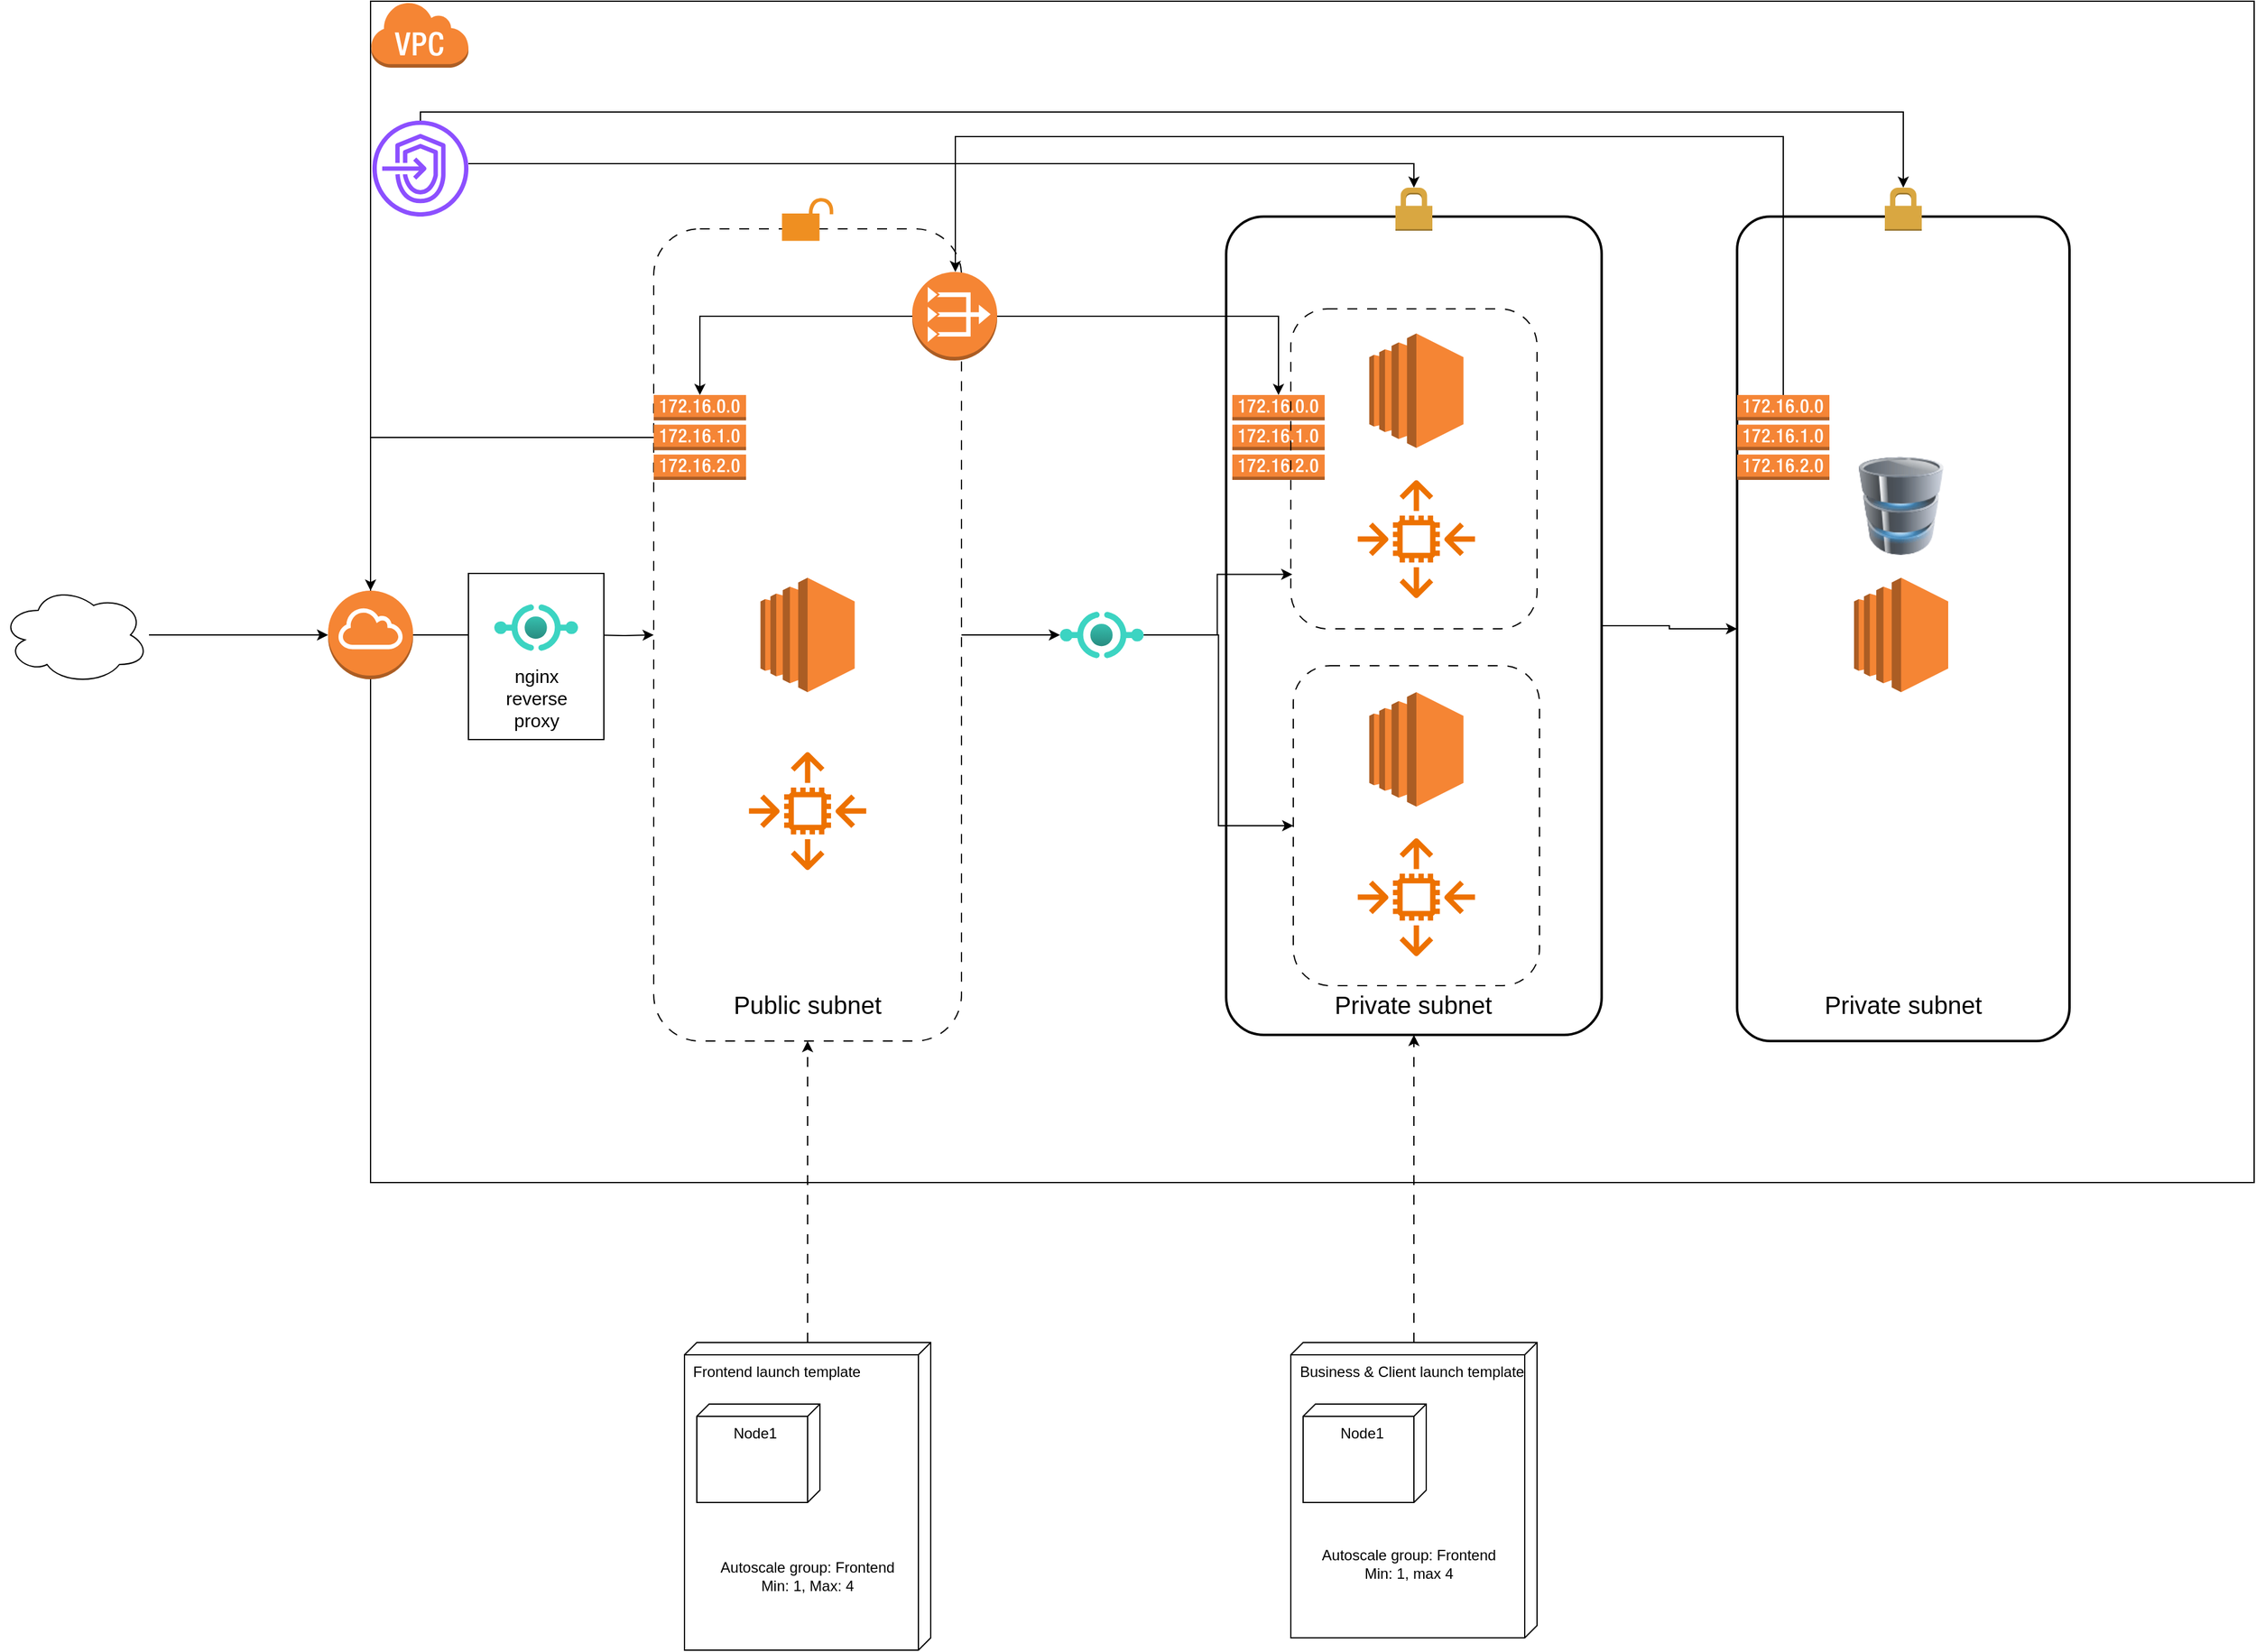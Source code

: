<mxfile version="24.7.16">
  <diagram name="Page-1" id="8WzZ1ltBB6KLTCqdqxxq">
    <mxGraphModel dx="1833" dy="1535" grid="1" gridSize="10" guides="1" tooltips="1" connect="1" arrows="1" fold="1" page="1" pageScale="1" pageWidth="850" pageHeight="1100" math="0" shadow="0">
      <root>
        <mxCell id="0" />
        <mxCell id="1" parent="0" />
        <mxCell id="J7WZmaP1XGHd8BYNLcnK-23" style="edgeStyle=orthogonalEdgeStyle;rounded=0;orthogonalLoop=1;jettySize=auto;html=1;" edge="1" parent="1" source="J7WZmaP1XGHd8BYNLcnK-1" target="J7WZmaP1XGHd8BYNLcnK-7">
          <mxGeometry relative="1" as="geometry" />
        </mxCell>
        <mxCell id="J7WZmaP1XGHd8BYNLcnK-1" value="" style="ellipse;shape=cloud;whiteSpace=wrap;html=1;" vertex="1" parent="1">
          <mxGeometry x="10" y="565" width="120" height="80" as="geometry" />
        </mxCell>
        <mxCell id="J7WZmaP1XGHd8BYNLcnK-4" value="" style="rounded=0;whiteSpace=wrap;html=1;" vertex="1" parent="1">
          <mxGeometry x="310" y="90" width="1530" height="960" as="geometry" />
        </mxCell>
        <mxCell id="J7WZmaP1XGHd8BYNLcnK-5" value="" style="outlineConnect=0;dashed=0;verticalLabelPosition=bottom;verticalAlign=top;align=center;html=1;shape=mxgraph.aws3.virtual_private_cloud;fillColor=#F58534;gradientColor=none;" vertex="1" parent="1">
          <mxGeometry x="310" y="90" width="79.5" height="54" as="geometry" />
        </mxCell>
        <mxCell id="J7WZmaP1XGHd8BYNLcnK-27" value="" style="edgeStyle=orthogonalEdgeStyle;rounded=0;orthogonalLoop=1;jettySize=auto;html=1;" edge="1" parent="1" source="J7WZmaP1XGHd8BYNLcnK-6" target="J7WZmaP1XGHd8BYNLcnK-69">
          <mxGeometry relative="1" as="geometry">
            <mxPoint x="860" y="605" as="targetPoint" />
          </mxGeometry>
        </mxCell>
        <mxCell id="J7WZmaP1XGHd8BYNLcnK-6" value="" style="rounded=1;whiteSpace=wrap;html=1;fillStyle=dots;dashed=1;dashPattern=8 8;" vertex="1" parent="1">
          <mxGeometry x="540" y="275" width="250" height="660" as="geometry" />
        </mxCell>
        <mxCell id="J7WZmaP1XGHd8BYNLcnK-24" style="edgeStyle=orthogonalEdgeStyle;rounded=0;orthogonalLoop=1;jettySize=auto;html=1;" edge="1" parent="1" source="J7WZmaP1XGHd8BYNLcnK-7">
          <mxGeometry relative="1" as="geometry">
            <mxPoint x="420" y="605.0" as="targetPoint" />
          </mxGeometry>
        </mxCell>
        <mxCell id="J7WZmaP1XGHd8BYNLcnK-7" value="" style="outlineConnect=0;dashed=0;verticalLabelPosition=bottom;verticalAlign=top;align=center;html=1;shape=mxgraph.aws3.internet_gateway;fillColor=#F58534;gradientColor=none;" vertex="1" parent="1">
          <mxGeometry x="275.5" y="569" width="69" height="72" as="geometry" />
        </mxCell>
        <mxCell id="J7WZmaP1XGHd8BYNLcnK-8" value="" style="sketch=0;outlineConnect=0;fontColor=#232F3E;gradientColor=none;fillColor=#ED7100;strokeColor=none;dashed=0;verticalLabelPosition=bottom;verticalAlign=top;align=center;html=1;fontSize=12;fontStyle=0;aspect=fixed;pointerEvents=1;shape=mxgraph.aws4.auto_scaling2;" vertex="1" parent="1">
          <mxGeometry x="617" y="700" width="96" height="96" as="geometry" />
        </mxCell>
        <mxCell id="J7WZmaP1XGHd8BYNLcnK-9" value="" style="outlineConnect=0;dashed=0;verticalLabelPosition=bottom;verticalAlign=top;align=center;html=1;shape=mxgraph.aws3.ec2;fillColor=#F58534;gradientColor=none;" vertex="1" parent="1">
          <mxGeometry x="626.75" y="558.5" width="76.5" height="93" as="geometry" />
        </mxCell>
        <mxCell id="J7WZmaP1XGHd8BYNLcnK-16" value="" style="sketch=0;outlineConnect=0;fontColor=#232F3E;gradientColor=none;fillColor=#8C4FFF;strokeColor=none;dashed=0;verticalLabelPosition=bottom;verticalAlign=top;align=center;html=1;fontSize=12;fontStyle=0;aspect=fixed;pointerEvents=1;shape=mxgraph.aws4.endpoints;" vertex="1" parent="1">
          <mxGeometry x="311.5" y="187" width="78" height="78" as="geometry" />
        </mxCell>
        <mxCell id="J7WZmaP1XGHd8BYNLcnK-37" style="edgeStyle=orthogonalEdgeStyle;rounded=0;orthogonalLoop=1;jettySize=auto;html=1;" edge="1" parent="1" source="J7WZmaP1XGHd8BYNLcnK-17" target="J7WZmaP1XGHd8BYNLcnK-19">
          <mxGeometry relative="1" as="geometry" />
        </mxCell>
        <mxCell id="J7WZmaP1XGHd8BYNLcnK-17" value="" style="rounded=1;arcSize=10;dashed=0;fillColor=none;gradientColor=none;strokeWidth=2;" vertex="1" parent="1">
          <mxGeometry x="1005" y="265" width="305" height="665" as="geometry" />
        </mxCell>
        <mxCell id="J7WZmaP1XGHd8BYNLcnK-18" value="" style="dashed=0;html=1;shape=mxgraph.aws3.permissions;fillColor=#D9A741;gradientColor=none;dashed=0;" vertex="1" parent="1">
          <mxGeometry x="1142.5" y="241.5" width="30" height="35" as="geometry" />
        </mxCell>
        <mxCell id="J7WZmaP1XGHd8BYNLcnK-19" value="" style="rounded=1;arcSize=10;dashed=0;fillColor=none;gradientColor=none;strokeWidth=2;" vertex="1" parent="1">
          <mxGeometry x="1420" y="265" width="270" height="670" as="geometry" />
        </mxCell>
        <mxCell id="J7WZmaP1XGHd8BYNLcnK-20" value="" style="dashed=0;html=1;shape=mxgraph.aws3.permissions;fillColor=#D9A741;gradientColor=none;dashed=0;" vertex="1" parent="1">
          <mxGeometry x="1540" y="241.5" width="30" height="35" as="geometry" />
        </mxCell>
        <mxCell id="J7WZmaP1XGHd8BYNLcnK-25" style="edgeStyle=orthogonalEdgeStyle;rounded=0;orthogonalLoop=1;jettySize=auto;html=1;" edge="1" parent="1" target="J7WZmaP1XGHd8BYNLcnK-6">
          <mxGeometry relative="1" as="geometry">
            <mxPoint x="489" y="605.0" as="sourcePoint" />
          </mxGeometry>
        </mxCell>
        <mxCell id="J7WZmaP1XGHd8BYNLcnK-29" value="" style="shadow=0;dashed=0;html=1;strokeColor=none;fillColor=#EF8F21;labelPosition=center;verticalLabelPosition=bottom;verticalAlign=top;align=center;outlineConnect=0;shape=mxgraph.veeam.unlocked;" vertex="1" parent="1">
          <mxGeometry x="644.2" y="250" width="41.6" height="34.8" as="geometry" />
        </mxCell>
        <mxCell id="J7WZmaP1XGHd8BYNLcnK-30" value="" style="outlineConnect=0;dashed=0;verticalLabelPosition=bottom;verticalAlign=top;align=center;html=1;shape=mxgraph.aws3.route_table;fillColor=#F58536;gradientColor=none;" vertex="1" parent="1">
          <mxGeometry x="1010" y="410" width="75" height="69" as="geometry" />
        </mxCell>
        <mxCell id="J7WZmaP1XGHd8BYNLcnK-36" style="edgeStyle=orthogonalEdgeStyle;rounded=0;orthogonalLoop=1;jettySize=auto;html=1;" edge="1" parent="1" source="J7WZmaP1XGHd8BYNLcnK-32" target="J7WZmaP1XGHd8BYNLcnK-7">
          <mxGeometry relative="1" as="geometry">
            <mxPoint x="454.5" y="569" as="targetPoint" />
          </mxGeometry>
        </mxCell>
        <mxCell id="J7WZmaP1XGHd8BYNLcnK-32" value="" style="outlineConnect=0;dashed=0;verticalLabelPosition=bottom;verticalAlign=top;align=center;html=1;shape=mxgraph.aws3.route_table;fillColor=#F58536;gradientColor=none;" vertex="1" parent="1">
          <mxGeometry x="540" y="410" width="75" height="69" as="geometry" />
        </mxCell>
        <mxCell id="J7WZmaP1XGHd8BYNLcnK-34" value="" style="edgeStyle=orthogonalEdgeStyle;rounded=0;orthogonalLoop=1;jettySize=auto;html=1;" edge="1" parent="1" source="J7WZmaP1XGHd8BYNLcnK-33" target="J7WZmaP1XGHd8BYNLcnK-32">
          <mxGeometry relative="1" as="geometry" />
        </mxCell>
        <mxCell id="J7WZmaP1XGHd8BYNLcnK-35" style="edgeStyle=orthogonalEdgeStyle;rounded=0;orthogonalLoop=1;jettySize=auto;html=1;" edge="1" parent="1" source="J7WZmaP1XGHd8BYNLcnK-33" target="J7WZmaP1XGHd8BYNLcnK-30">
          <mxGeometry relative="1" as="geometry" />
        </mxCell>
        <mxCell id="J7WZmaP1XGHd8BYNLcnK-33" value="" style="outlineConnect=0;dashed=0;verticalLabelPosition=bottom;verticalAlign=top;align=center;html=1;shape=mxgraph.aws3.vpc_nat_gateway;fillColor=#F58534;gradientColor=none;" vertex="1" parent="1">
          <mxGeometry x="750" y="310" width="69" height="72" as="geometry" />
        </mxCell>
        <mxCell id="J7WZmaP1XGHd8BYNLcnK-38" value="" style="image;html=1;image=img/lib/clip_art/computers/Database_128x128.png" vertex="1" parent="1">
          <mxGeometry x="1513.25" y="460" width="80" height="80" as="geometry" />
        </mxCell>
        <mxCell id="J7WZmaP1XGHd8BYNLcnK-39" value="" style="outlineConnect=0;dashed=0;verticalLabelPosition=bottom;verticalAlign=top;align=center;html=1;shape=mxgraph.aws3.ec2;fillColor=#F58534;gradientColor=none;" vertex="1" parent="1">
          <mxGeometry x="1515" y="558.5" width="76.5" height="93" as="geometry" />
        </mxCell>
        <mxCell id="J7WZmaP1XGHd8BYNLcnK-53" style="edgeStyle=orthogonalEdgeStyle;rounded=0;orthogonalLoop=1;jettySize=auto;html=1;entryX=0.5;entryY=1;entryDx=0;entryDy=0;dashed=1;dashPattern=8 8;" edge="1" parent="1" source="J7WZmaP1XGHd8BYNLcnK-40" target="J7WZmaP1XGHd8BYNLcnK-17">
          <mxGeometry relative="1" as="geometry" />
        </mxCell>
        <mxCell id="J7WZmaP1XGHd8BYNLcnK-40" value="Business &amp;amp; Client launch template" style="verticalAlign=top;align=left;shape=cube;size=10;direction=south;fontStyle=0;html=1;boundedLbl=1;spacingLeft=5;whiteSpace=wrap;" vertex="1" parent="1">
          <mxGeometry x="1057.5" y="1180" width="200" height="240" as="geometry" />
        </mxCell>
        <mxCell id="J7WZmaP1XGHd8BYNLcnK-41" value="Node1" style="verticalAlign=top;align=center;shape=cube;size=10;direction=south;html=1;boundedLbl=1;spacingLeft=5;whiteSpace=wrap;" vertex="1" parent="J7WZmaP1XGHd8BYNLcnK-40">
          <mxGeometry width="100" height="80" relative="1" as="geometry">
            <mxPoint x="10" y="50" as="offset" />
          </mxGeometry>
        </mxCell>
        <mxCell id="J7WZmaP1XGHd8BYNLcnK-45" value="Autoscale group: Frontend&lt;div&gt;Min: 1, max 4&lt;/div&gt;" style="text;html=1;align=center;verticalAlign=middle;whiteSpace=wrap;rounded=0;" vertex="1" parent="J7WZmaP1XGHd8BYNLcnK-40">
          <mxGeometry x="12.75" y="130" width="167.25" height="100" as="geometry" />
        </mxCell>
        <mxCell id="J7WZmaP1XGHd8BYNLcnK-54" style="edgeStyle=orthogonalEdgeStyle;rounded=0;orthogonalLoop=1;jettySize=auto;html=1;dashed=1;dashPattern=8 8;" edge="1" parent="1" source="J7WZmaP1XGHd8BYNLcnK-43" target="J7WZmaP1XGHd8BYNLcnK-6">
          <mxGeometry relative="1" as="geometry" />
        </mxCell>
        <mxCell id="J7WZmaP1XGHd8BYNLcnK-43" value="Frontend launch template" style="verticalAlign=top;align=left;shape=cube;size=10;direction=south;fontStyle=0;html=1;boundedLbl=1;spacingLeft=5;whiteSpace=wrap;" vertex="1" parent="1">
          <mxGeometry x="565" y="1180" width="200" height="250" as="geometry" />
        </mxCell>
        <mxCell id="J7WZmaP1XGHd8BYNLcnK-44" value="Node1" style="verticalAlign=top;align=center;shape=cube;size=10;direction=south;html=1;boundedLbl=1;spacingLeft=5;whiteSpace=wrap;" vertex="1" parent="J7WZmaP1XGHd8BYNLcnK-43">
          <mxGeometry width="100" height="80" relative="1" as="geometry">
            <mxPoint x="10" y="50" as="offset" />
          </mxGeometry>
        </mxCell>
        <mxCell id="J7WZmaP1XGHd8BYNLcnK-46" value="Autoscale group: Frontend&lt;div&gt;Min: 1, Max: 4&lt;/div&gt;" style="text;html=1;align=center;verticalAlign=middle;whiteSpace=wrap;rounded=0;" vertex="1" parent="J7WZmaP1XGHd8BYNLcnK-43">
          <mxGeometry x="10" y="150" width="180" height="80" as="geometry" />
        </mxCell>
        <mxCell id="J7WZmaP1XGHd8BYNLcnK-48" value="" style="rounded=1;whiteSpace=wrap;html=1;fillColor=none;dashed=1;dashPattern=8 8;" vertex="1" parent="1">
          <mxGeometry x="1057.5" y="340" width="200" height="260" as="geometry" />
        </mxCell>
        <mxCell id="J7WZmaP1XGHd8BYNLcnK-47" value="" style="rounded=1;whiteSpace=wrap;html=1;fillColor=none;dashed=1;dashPattern=8 8;" vertex="1" parent="1">
          <mxGeometry x="1059.5" y="630" width="200" height="260" as="geometry" />
        </mxCell>
        <mxCell id="J7WZmaP1XGHd8BYNLcnK-49" value="" style="outlineConnect=0;dashed=0;verticalLabelPosition=bottom;verticalAlign=top;align=center;html=1;shape=mxgraph.aws3.ec2;fillColor=#F58534;gradientColor=none;" vertex="1" parent="1">
          <mxGeometry x="1121.25" y="360" width="76.5" height="93" as="geometry" />
        </mxCell>
        <mxCell id="J7WZmaP1XGHd8BYNLcnK-50" value="" style="sketch=0;outlineConnect=0;fontColor=#232F3E;gradientColor=none;fillColor=#ED7100;strokeColor=none;dashed=0;verticalLabelPosition=bottom;verticalAlign=top;align=center;html=1;fontSize=12;fontStyle=0;aspect=fixed;pointerEvents=1;shape=mxgraph.aws4.auto_scaling2;" vertex="1" parent="1">
          <mxGeometry x="1111.5" y="479" width="96" height="96" as="geometry" />
        </mxCell>
        <mxCell id="J7WZmaP1XGHd8BYNLcnK-51" value="" style="sketch=0;outlineConnect=0;fontColor=#232F3E;gradientColor=none;fillColor=#ED7100;strokeColor=none;dashed=0;verticalLabelPosition=bottom;verticalAlign=top;align=center;html=1;fontSize=12;fontStyle=0;aspect=fixed;pointerEvents=1;shape=mxgraph.aws4.auto_scaling2;" vertex="1" parent="1">
          <mxGeometry x="1111.5" y="770" width="96" height="96" as="geometry" />
        </mxCell>
        <mxCell id="J7WZmaP1XGHd8BYNLcnK-52" value="" style="outlineConnect=0;dashed=0;verticalLabelPosition=bottom;verticalAlign=top;align=center;html=1;shape=mxgraph.aws3.ec2;fillColor=#F58534;gradientColor=none;" vertex="1" parent="1">
          <mxGeometry x="1121.25" y="651.5" width="76.5" height="93" as="geometry" />
        </mxCell>
        <mxCell id="J7WZmaP1XGHd8BYNLcnK-56" style="edgeStyle=orthogonalEdgeStyle;rounded=0;orthogonalLoop=1;jettySize=auto;html=1;entryX=0.5;entryY=0;entryDx=0;entryDy=0;entryPerimeter=0;" edge="1" parent="1" source="J7WZmaP1XGHd8BYNLcnK-16" target="J7WZmaP1XGHd8BYNLcnK-18">
          <mxGeometry relative="1" as="geometry">
            <Array as="points">
              <mxPoint x="1158" y="222" />
            </Array>
          </mxGeometry>
        </mxCell>
        <mxCell id="J7WZmaP1XGHd8BYNLcnK-57" style="edgeStyle=orthogonalEdgeStyle;rounded=0;orthogonalLoop=1;jettySize=auto;html=1;entryX=0.5;entryY=0;entryDx=0;entryDy=0;entryPerimeter=0;" edge="1" parent="1" source="J7WZmaP1XGHd8BYNLcnK-16" target="J7WZmaP1XGHd8BYNLcnK-20">
          <mxGeometry relative="1" as="geometry">
            <Array as="points">
              <mxPoint x="351" y="180" />
              <mxPoint x="1555" y="180" />
            </Array>
          </mxGeometry>
        </mxCell>
        <mxCell id="J7WZmaP1XGHd8BYNLcnK-58" value="Public subnet" style="text;html=1;align=center;verticalAlign=middle;whiteSpace=wrap;rounded=0;fontSize=20;" vertex="1" parent="1">
          <mxGeometry x="566.25" y="890" width="197.5" height="30" as="geometry" />
        </mxCell>
        <mxCell id="J7WZmaP1XGHd8BYNLcnK-59" value="Private subnet" style="text;html=1;align=center;verticalAlign=middle;whiteSpace=wrap;rounded=0;fontSize=20;" vertex="1" parent="1">
          <mxGeometry x="1456.25" y="890" width="197.5" height="30" as="geometry" />
        </mxCell>
        <mxCell id="J7WZmaP1XGHd8BYNLcnK-60" value="Private subnet" style="text;html=1;align=center;verticalAlign=middle;whiteSpace=wrap;rounded=0;fontSize=20;" vertex="1" parent="1">
          <mxGeometry x="1057.5" y="890" width="197.5" height="30" as="geometry" />
        </mxCell>
        <mxCell id="J7WZmaP1XGHd8BYNLcnK-62" style="edgeStyle=orthogonalEdgeStyle;rounded=0;orthogonalLoop=1;jettySize=auto;html=1;" edge="1" parent="1" source="J7WZmaP1XGHd8BYNLcnK-61" target="J7WZmaP1XGHd8BYNLcnK-33">
          <mxGeometry relative="1" as="geometry">
            <Array as="points">
              <mxPoint x="1458" y="200" />
              <mxPoint x="785" y="200" />
            </Array>
          </mxGeometry>
        </mxCell>
        <mxCell id="J7WZmaP1XGHd8BYNLcnK-61" value="" style="outlineConnect=0;dashed=0;verticalLabelPosition=bottom;verticalAlign=top;align=center;html=1;shape=mxgraph.aws3.route_table;fillColor=#F58536;gradientColor=none;" vertex="1" parent="1">
          <mxGeometry x="1420" y="410" width="75" height="69" as="geometry" />
        </mxCell>
        <mxCell id="J7WZmaP1XGHd8BYNLcnK-66" value="" style="rounded=0;whiteSpace=wrap;html=1;" vertex="1" parent="1">
          <mxGeometry x="389.5" y="555" width="110" height="135" as="geometry" />
        </mxCell>
        <mxCell id="J7WZmaP1XGHd8BYNLcnK-67" value="" style="image;aspect=fixed;html=1;points=[];align=center;fontSize=12;image=img/lib/azure2/other/API_Proxy.svg;" vertex="1" parent="1">
          <mxGeometry x="410.5" y="565" width="68" height="68" as="geometry" />
        </mxCell>
        <mxCell id="J7WZmaP1XGHd8BYNLcnK-68" value="&lt;font style=&quot;font-size: 15px;&quot;&gt;nginx reverse proxy&lt;/font&gt;" style="text;html=1;align=center;verticalAlign=middle;whiteSpace=wrap;rounded=0;" vertex="1" parent="1">
          <mxGeometry x="414.5" y="641" width="60" height="30" as="geometry" />
        </mxCell>
        <mxCell id="J7WZmaP1XGHd8BYNLcnK-71" style="edgeStyle=orthogonalEdgeStyle;rounded=0;orthogonalLoop=1;jettySize=auto;html=1;entryX=0;entryY=0.5;entryDx=0;entryDy=0;" edge="1" parent="1" source="J7WZmaP1XGHd8BYNLcnK-69" target="J7WZmaP1XGHd8BYNLcnK-47">
          <mxGeometry relative="1" as="geometry" />
        </mxCell>
        <mxCell id="J7WZmaP1XGHd8BYNLcnK-69" value="" style="image;aspect=fixed;html=1;points=[];align=center;fontSize=12;image=img/lib/azure2/other/API_Proxy.svg;" vertex="1" parent="1">
          <mxGeometry x="870" y="586" width="68" height="38" as="geometry" />
        </mxCell>
        <mxCell id="J7WZmaP1XGHd8BYNLcnK-70" style="edgeStyle=orthogonalEdgeStyle;rounded=0;orthogonalLoop=1;jettySize=auto;html=1;entryX=0.006;entryY=0.83;entryDx=0;entryDy=0;entryPerimeter=0;" edge="1" parent="1" source="J7WZmaP1XGHd8BYNLcnK-69" target="J7WZmaP1XGHd8BYNLcnK-48">
          <mxGeometry relative="1" as="geometry" />
        </mxCell>
      </root>
    </mxGraphModel>
  </diagram>
</mxfile>

